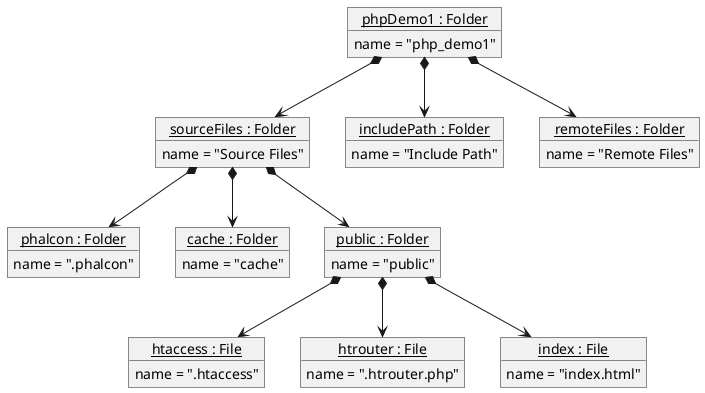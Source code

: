 @startuml
object "<u>phpDemo1 : Folder</u>" as phpDemo1 {
    name = "php_demo1"
}
object "<u>sourceFiles : Folder</u>" as sourceFiles {
    name = "Source Files"
}
object "<u>includePath : Folder</u>" as includePath {
    name = "Include Path"
}
object "<u>remoteFiles : Folder</u>" as remoteFiles {
    name = "Remote Files"
}
object "<u>phalcon : Folder</u>" as phalcon {
    name = ".phalcon"
}
object "<u>cache : Folder</u>" as cache {
    name = "cache"
}
object "<u>public : Folder</u>" as public {
    name = "public"
}
object "<u>htaccess : File</u>" as htaccess {
    name = ".htaccess"
}
object "<u>htrouter : File</u>" as htrouter {
    name = ".htrouter.php"
}
object "<u>index : File</u>" as index {
    name = "index.html"
}

phpDemo1 *--> sourceFiles
phpDemo1 *--> includePath
phpDemo1 *--> remoteFiles

sourceFiles *--> phalcon
sourceFiles *--> cache
sourceFiles *--> public

public *--> htaccess
public *--> htrouter
public *--> index
@enduml

